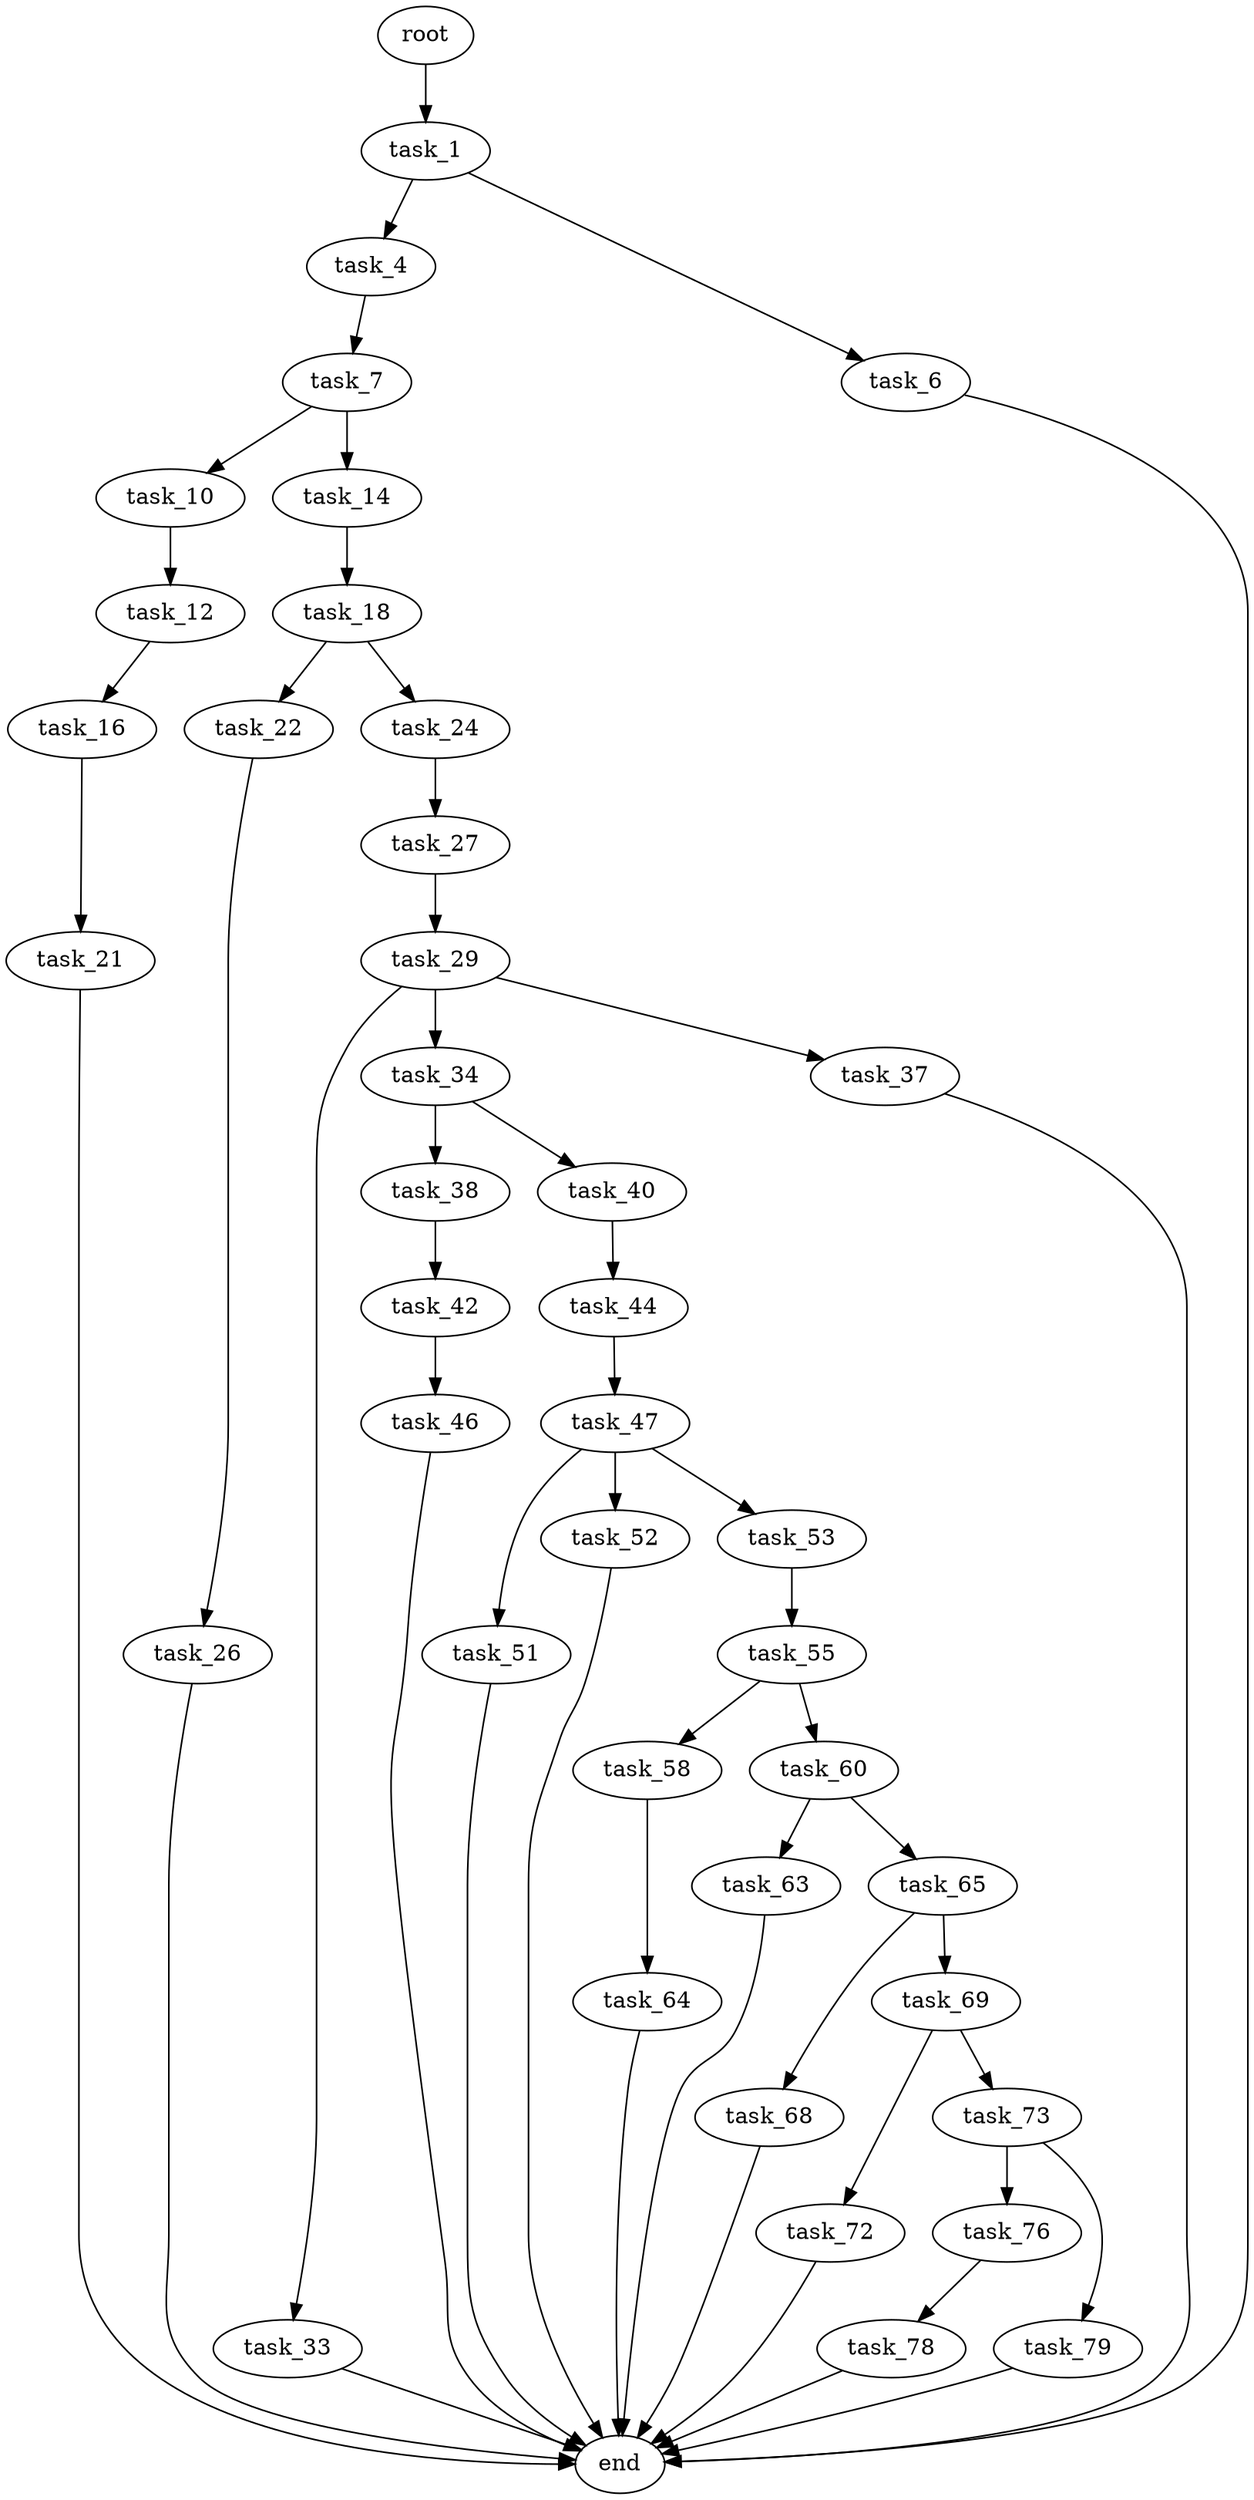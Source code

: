 digraph G {
  root [size="0.000000"];
  task_1 [size="3380635037.000000"];
  task_4 [size="1107376764324.000000"];
  task_6 [size="8589934592.000000"];
  task_7 [size="65800701319.000000"];
  task_10 [size="25194740464.000000"];
  task_12 [size="1135064049073.000000"];
  task_14 [size="549755813888.000000"];
  task_16 [size="8589934592.000000"];
  task_18 [size="20113516699.000000"];
  task_21 [size="8589934592.000000"];
  task_22 [size="50840386558.000000"];
  task_24 [size="368111715204.000000"];
  task_26 [size="1073741824000.000000"];
  task_27 [size="134217728000.000000"];
  task_29 [size="368293445632.000000"];
  task_33 [size="685159532641.000000"];
  task_34 [size="27257365755.000000"];
  task_37 [size="368293445632.000000"];
  task_38 [size="782757789696.000000"];
  task_40 [size="43140281386.000000"];
  task_42 [size="28991029248.000000"];
  task_44 [size="549755813888.000000"];
  task_46 [size="11874092920.000000"];
  task_47 [size="8589934592.000000"];
  task_51 [size="75477891645.000000"];
  task_52 [size="368293445632.000000"];
  task_53 [size="231928233984.000000"];
  task_55 [size="611628613359.000000"];
  task_58 [size="8589934592.000000"];
  task_60 [size="68719476736.000000"];
  task_63 [size="134217728000.000000"];
  task_64 [size="14291960020.000000"];
  task_65 [size="108519843958.000000"];
  task_68 [size="282666990805.000000"];
  task_69 [size="35736591283.000000"];
  task_72 [size="28991029248.000000"];
  task_73 [size="130323068471.000000"];
  task_76 [size="42016431459.000000"];
  task_78 [size="68719476736.000000"];
  task_79 [size="39967824920.000000"];
  end [size="0.000000"];

  root -> task_1 [size="1.000000"];
  task_1 -> task_4 [size="301989888.000000"];
  task_1 -> task_6 [size="301989888.000000"];
  task_4 -> task_7 [size="838860800.000000"];
  task_6 -> end [size="1.000000"];
  task_7 -> task_10 [size="75497472.000000"];
  task_7 -> task_14 [size="75497472.000000"];
  task_10 -> task_12 [size="536870912.000000"];
  task_12 -> task_16 [size="679477248.000000"];
  task_14 -> task_18 [size="536870912.000000"];
  task_16 -> task_21 [size="33554432.000000"];
  task_18 -> task_22 [size="679477248.000000"];
  task_18 -> task_24 [size="679477248.000000"];
  task_21 -> end [size="1.000000"];
  task_22 -> task_26 [size="75497472.000000"];
  task_24 -> task_27 [size="301989888.000000"];
  task_26 -> end [size="1.000000"];
  task_27 -> task_29 [size="209715200.000000"];
  task_29 -> task_33 [size="411041792.000000"];
  task_29 -> task_34 [size="411041792.000000"];
  task_29 -> task_37 [size="411041792.000000"];
  task_33 -> end [size="1.000000"];
  task_34 -> task_38 [size="838860800.000000"];
  task_34 -> task_40 [size="838860800.000000"];
  task_37 -> end [size="1.000000"];
  task_38 -> task_42 [size="679477248.000000"];
  task_40 -> task_44 [size="838860800.000000"];
  task_42 -> task_46 [size="75497472.000000"];
  task_44 -> task_47 [size="536870912.000000"];
  task_46 -> end [size="1.000000"];
  task_47 -> task_51 [size="33554432.000000"];
  task_47 -> task_52 [size="33554432.000000"];
  task_47 -> task_53 [size="33554432.000000"];
  task_51 -> end [size="1.000000"];
  task_52 -> end [size="1.000000"];
  task_53 -> task_55 [size="301989888.000000"];
  task_55 -> task_58 [size="536870912.000000"];
  task_55 -> task_60 [size="536870912.000000"];
  task_58 -> task_64 [size="33554432.000000"];
  task_60 -> task_63 [size="134217728.000000"];
  task_60 -> task_65 [size="134217728.000000"];
  task_63 -> end [size="1.000000"];
  task_64 -> end [size="1.000000"];
  task_65 -> task_68 [size="301989888.000000"];
  task_65 -> task_69 [size="301989888.000000"];
  task_68 -> end [size="1.000000"];
  task_69 -> task_72 [size="75497472.000000"];
  task_69 -> task_73 [size="75497472.000000"];
  task_72 -> end [size="1.000000"];
  task_73 -> task_76 [size="411041792.000000"];
  task_73 -> task_79 [size="411041792.000000"];
  task_76 -> task_78 [size="838860800.000000"];
  task_78 -> end [size="1.000000"];
  task_79 -> end [size="1.000000"];
}
